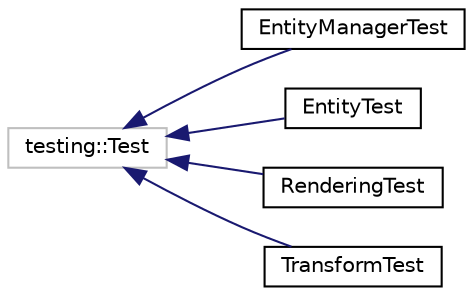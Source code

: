 digraph "Graphical Class Hierarchy"
{
 // LATEX_PDF_SIZE
  edge [fontname="Helvetica",fontsize="10",labelfontname="Helvetica",labelfontsize="10"];
  node [fontname="Helvetica",fontsize="10",shape=record];
  rankdir="LR";
  Node8 [label="testing::Test",height=0.2,width=0.4,color="grey75", fillcolor="white", style="filled",tooltip=" "];
  Node8 -> Node0 [dir="back",color="midnightblue",fontsize="10",style="solid",fontname="Helvetica"];
  Node0 [label="EntityManagerTest",height=0.2,width=0.4,color="black", fillcolor="white", style="filled",URL="$d5/df4/classEntityManagerTest.html",tooltip=" "];
  Node8 -> Node10 [dir="back",color="midnightblue",fontsize="10",style="solid",fontname="Helvetica"];
  Node10 [label="EntityTest",height=0.2,width=0.4,color="black", fillcolor="white", style="filled",URL="$df/d2b/classEntityTest.html",tooltip=" "];
  Node8 -> Node11 [dir="back",color="midnightblue",fontsize="10",style="solid",fontname="Helvetica"];
  Node11 [label="RenderingTest",height=0.2,width=0.4,color="black", fillcolor="white", style="filled",URL="$d7/da1/classRenderingTest.html",tooltip=" "];
  Node8 -> Node12 [dir="back",color="midnightblue",fontsize="10",style="solid",fontname="Helvetica"];
  Node12 [label="TransformTest",height=0.2,width=0.4,color="black", fillcolor="white", style="filled",URL="$d6/d2b/classTransformTest.html",tooltip=" "];
}
